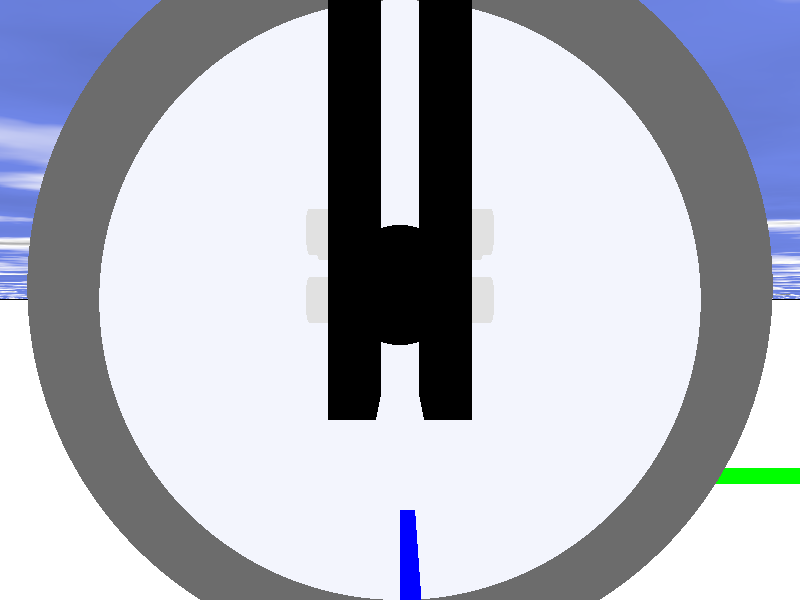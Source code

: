 #include "colors.inc"
#include "textures.inc"
#include "shapes.inc"
// //Atividade2
camera{
    location <50, 15, 0>
    look_at <20, 15, 0>
}
light_source{ <100, 100, 100> White }
light_source{ <-100, 100, -100> White }
plane{ y, -15
    pigment{ White }
}
plane{<0,1,0>,1 hollow
  texture{
    pigment{ bozo turbulence 0.92
      color_map {
      [0.00 rgb <0.2, 0.3, 1>*0.5]
      [0.50 rgb <0.2, 0.3, 1>*0.8]
      [0.70 rgb <1,1,1>]
      [0.85 rgb <0.25,0.25,0.25>]
      [1.0 rgb <0.5,0.5,0.5>]}
      scale<1,1,1.5>*2.5
      translate<1.0,0,-1>
      }// end of pigment
    finish {ambient 1 diffuse 0}
  }// end of texture
  scale 10000
}// end of plane

// X
box { 
    <0, 0, 0>, 
    <1000, 1, 1>
    pigment{Blue}
}
// Y
box { 
    <0, 0, 0>, 
    <1, 1000, 1>
    pigment{Red}
}
// Z
box { 
    <0, 0, 0>, 
    <1, 1, 1000>
    pigment{Green}
}

#declare pneu = union{
  // Borracha do pneu
  difference{
    union {
      torus {
        22, 5 // major radius, minor radius
         texture{ pigment{ color rgb<1,1,1>*0.15}
           normal { bumps .5 scale .005}
           finish { diffuse .9 phong .2}}
        rotate z*90
        translate <5, 16, 0> // <x, y, z> 
      }
      cylinder {
        <0,15,0>,<10,15,0>,23 
         texture{ pigment{ color rgb<1,1,1>*0.15}
           normal { bumps .5 scale .005}
           finish { diffuse .9 phong .2}
           }
      }
    }
    cylinder {<-3,15,0>,<13,15,0>,20 texture {Silver_Metal}}
  }
  // Parte metalica no centro
  difference{
    union {
      difference{
        cylinder {<0,15,0>,<10,15,0>,20 texture {Silver_Metal}}
        cylinder {<-1,15,0>,<1,15,0>,18 texture {Silver_Metal}}
      }
      cone{<2,15,0>, 15, <-1,15,0>, 12 texture {Silver_Metal}}
    }
    difference{
      union{
          cylinder {<-40,16,0>,<50,16,0>, 4 texture {pigment{Black}}}
          cone{<-2,19,0>, 2, <-2,23,0>, 3 texture {pigment{Black}}}
          cone{<-2,23,0>, 3, <-2,27,0>, 2 texture {pigment{Black}}}
          cone{<-2,13,0>, 2, <-2,8,0>, 3 texture {pigment{Black}}}
          cone{<-2,8,0>, 3, <-2,3,0>, 2 texture {pigment{Black}}}
          cone{<0,16,3>, 2, <0,16,8>, 3 texture {pigment{Black}}}
          cone{<0,16,8>, 3, <0,16,12>, 2 texture {pigment{Black}}}
          cone{<0,16,-3>, 2, <0,16,-8>, 3 texture {pigment{Black}}}
          cone{<0,16,-8>, 3, <0,16,-12>, 2 texture {pigment{Black}}}
      }
      union{
          cylinder {<1,15,0>,<8,15,0>, 30 texture {pigment{Black}}}
          cylinder {<-3,15,0>,<-8,15,0>, 30 texture {pigment{Black}}}
      }
    }
  }  
}

#declare parte_suporte = union{
  difference{
    difference {
      difference {
        difference {
          difference {
            union {
              torus {16, 3 texture{ pigment{ Black}} rotate z*90 translate <1, 30, 19>}
              box {<-1, 0, 0>, <5, 27, 6> pigment{Black}}
              box {<-1, 44, 15>, <5, 48, 30> pigment{Black}} 
            }
            box {<-3, 0, 6>, <9, 26, 40> pigment{Black}}
          }
          box {<-3, 15, 20>, <8, 44, 40> pigment{Black}}
        }
        box {<-3, 30, 30>, <8, 50, 35> pigment{Black}}
      }
      box {<-4, -1, -1>, <0, 70, 70> pigment{Black}}
    }
    box {<2, -1, -1>, <8, 70, 70> pigment{Black}}
  }
}

#declare suporte = union {
  object{ parte_suporte translate <0, 0, 0> }
  object{ parte_suporte translate <4, 0, 0> }
}

#declare parafuso_pneu = difference {
  cylinder {<0, 0, 0>, <0, 0, 2>, 1 texture {pigment {Gray}}}
  cylinder {<0, 0, -1>, <0, 0, 3>, 0.5 texture {pigment {Gray}}}
}

#declare roda_suporte = union {
  object{ suporte translate <-3, 10, -25> rotate <0, -90, 0> }
  object{ pneu translate <0, 0, 0> }
  cylinder {<9, 16, 0>, <26, 16, 0>, 2 texture {Metal}}
  object{ parafuso_pneu translate <20.3, 15, -4> }
  object{ parafuso_pneu translate <23.5, 15, -4> }
  object{ parafuso_pneu translate <20.3, 18, -4> }
  object{ parafuso_pneu translate <23.5, 18, -4> }

  object{ parafuso_pneu translate <20.3, 15, 2> }
  object{ parafuso_pneu translate <23.5, 15, 2> }
  object{ parafuso_pneu translate <20.3, 18, 2> }
  object{ parafuso_pneu translate <23.5, 18, 2> }
}




// object{ suporte translate <-3, 10, -25> rotate <0, -90, 0> }


object{ roda_suporte translate <0, 0, 0> }
// object{ parafuso_pneu translate <0, 0, 0> }

// object{ pneu translate <0, 0, 0> }
// object{ pneu translate <-200, 0, 0>  scale<-1,1,1>}
// object{ pneu translate <0, 0, 100> }
// object{ pneu translate <-200, 0, 100>  scale<-1,1,1>}
